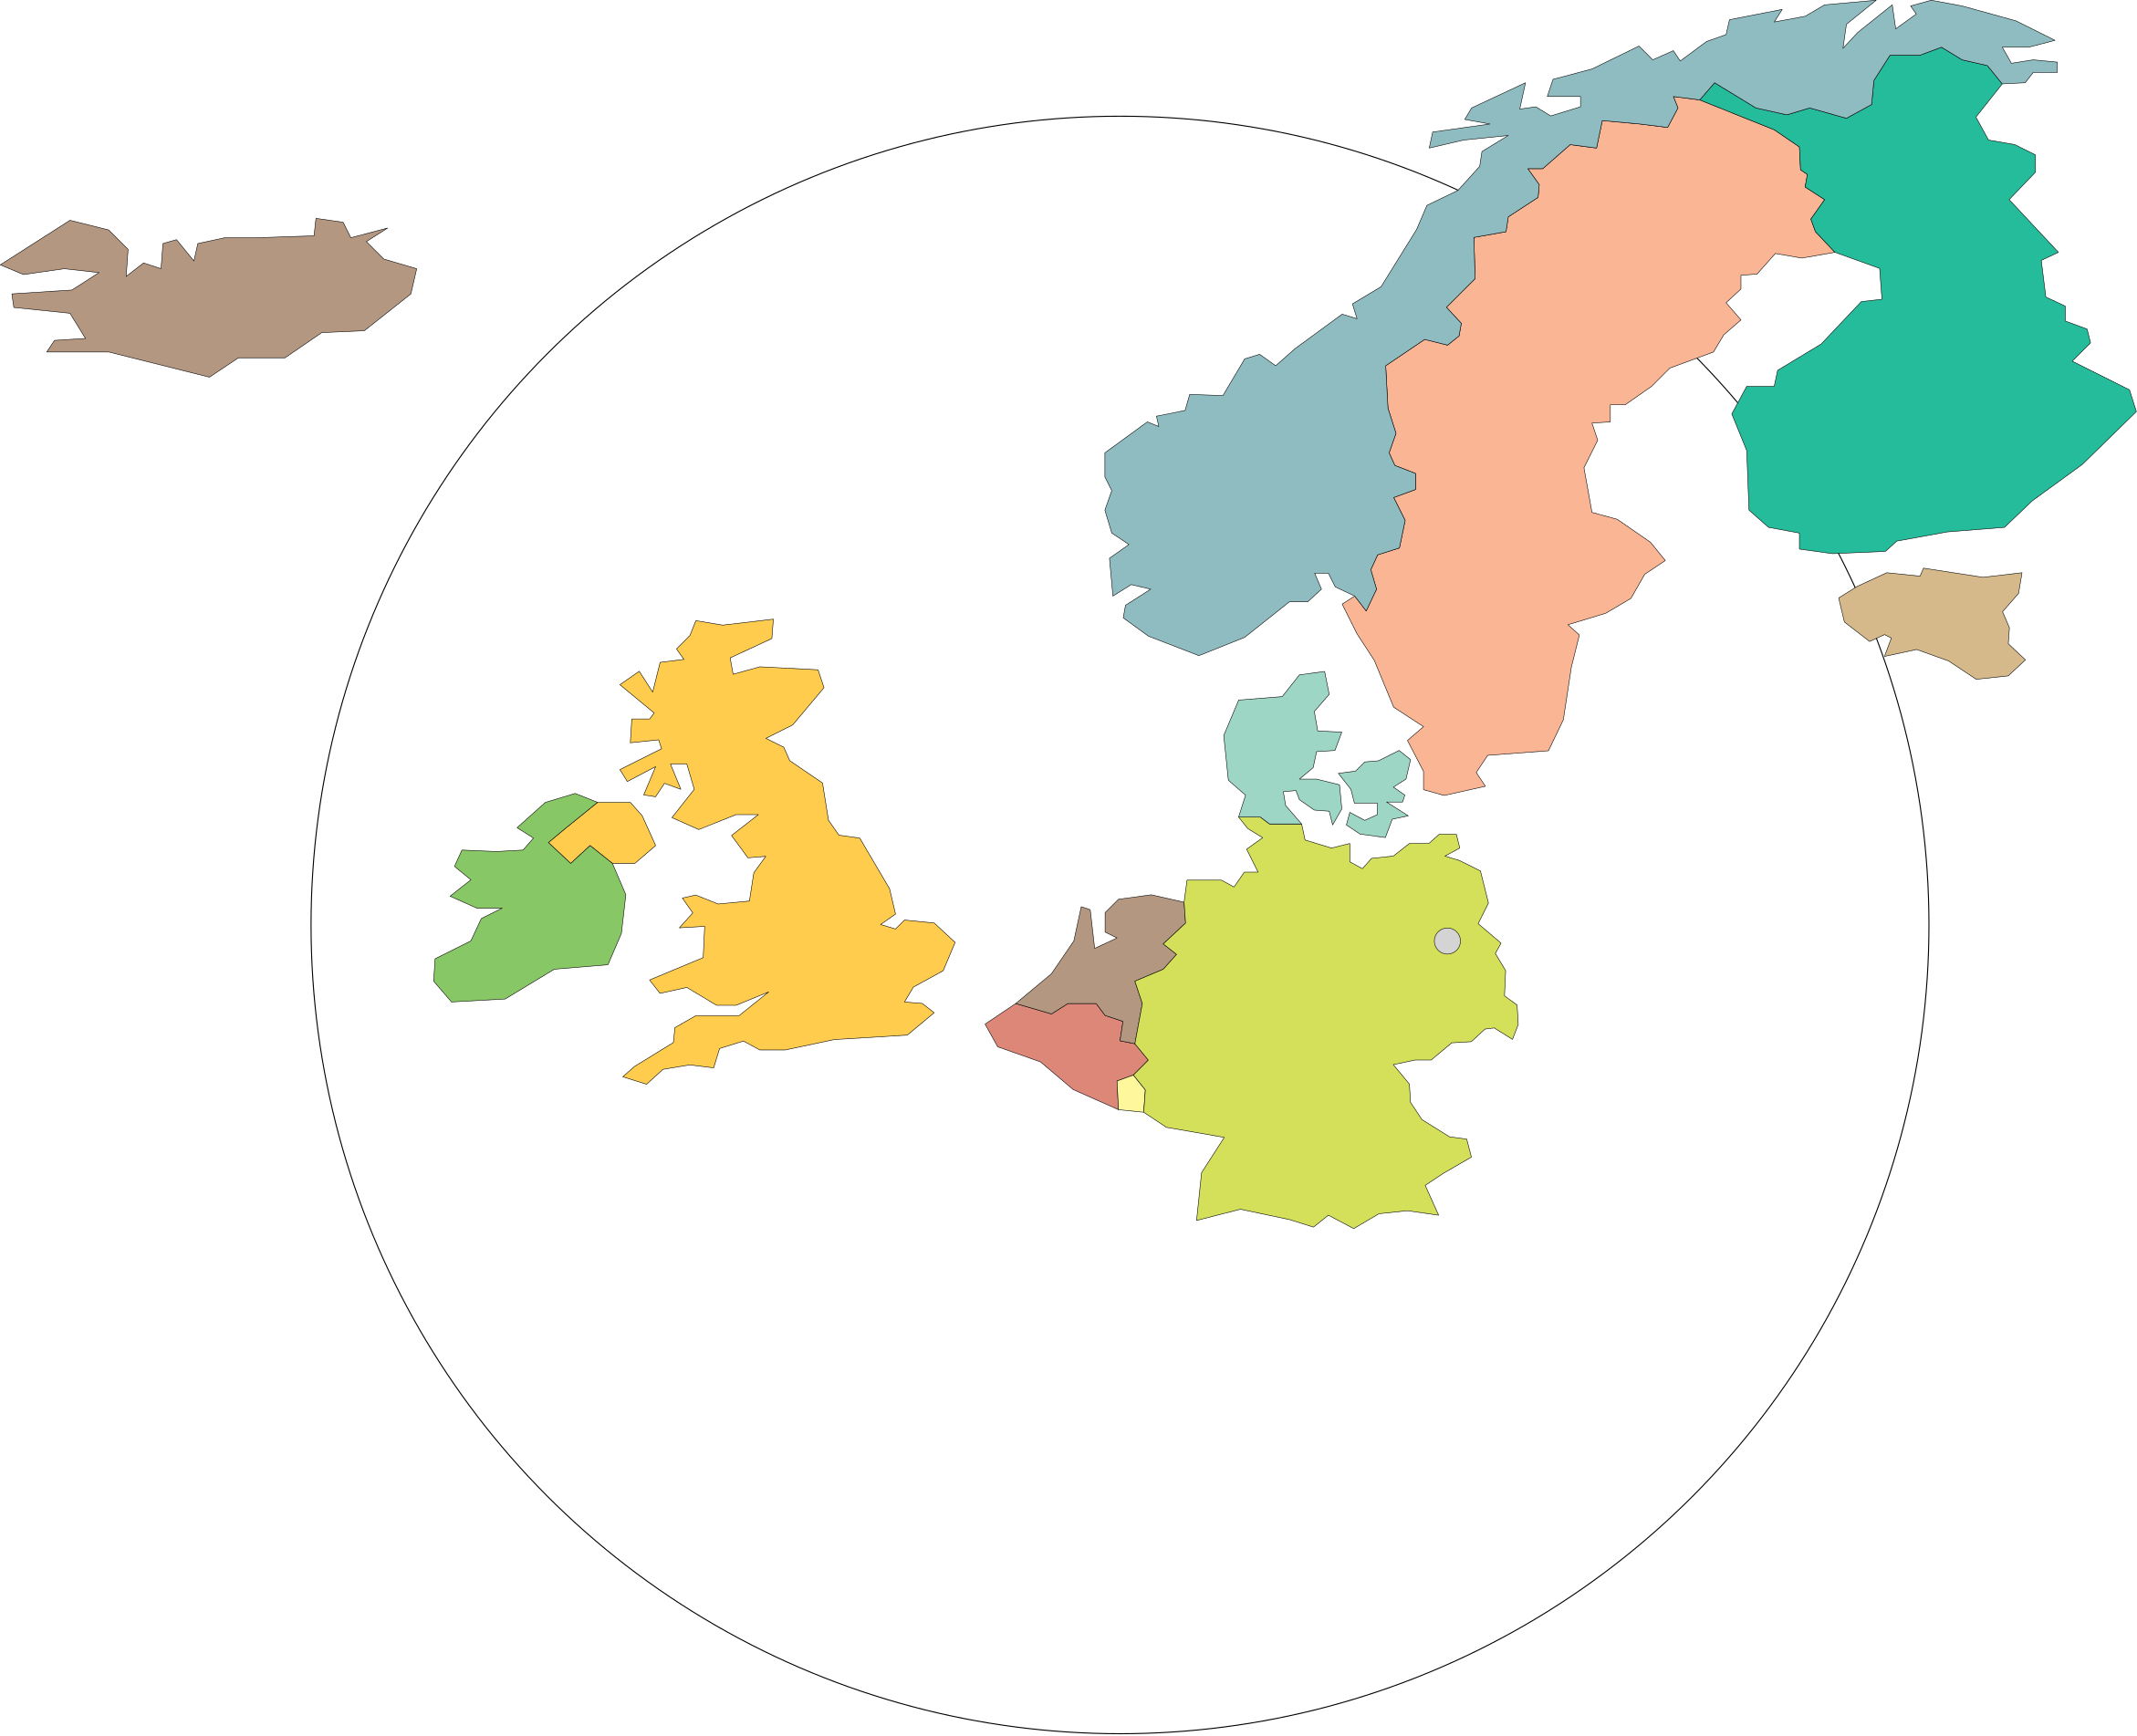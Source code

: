 <?xml version="1.0"?>
<!DOCTYPE ipe SYSTEM "ipe.dtd">
<ipe version="70218" creator="Ipe 7.2.24">
<info created="D:20210916204406" modified="D:20210916204422"/>
<ipestyle>
<opacity name="10%" value="0.1"/>
<opacity name="20%" value="0.2"/>
<opacity name="30%" value="0.3"/>
<opacity name="40%" value="0.4"/>
<opacity name="50%" value="0.5"/>
<opacity name="60%" value="0.6"/>
<opacity name="70%" value="0.7"/>
<opacity name="80%" value="0.8"/>
<opacity name="90%" value="0.9"/>
<layout paper="952 696" origin="0 0" frame="952 696" crop="no"/>
<pathstyle cap="0" join="0" fillrule="wind"/>
</ipestyle>
<page>
<layer name="alpha"/>
<view layers="alpha" active="alpha"/>
<path layer="alpha" matrix="13.6951 0 0 13.6951 -3559.35 -6604.29" stroke="0" pen="0.4" cap="0" join="1">
23.3047 0 0 23.3047 292.258 506.313 e
</path>
<path matrix="13.6951 0 0 13.6951 -3559.35 -6604.29" stroke="0" fill="0.867 0.529 0.475" pen="0.2" cap="0" join="1">
288.371 503.456 m
289.254 504.049 l
290.284 503.749 l
290.756 504.049 l
291.571 504.049 l
291.829 503.706 l
292.344 503.534 l
292.258 502.976 l
292.687 502.89 l
293.074 502.418 l
292.644 501.989 l
292.172 501.817 l
292.216 500.99 l
290.91 501.57 l
289.967 502.368 l
288.734 502.803 l
h
</path>
<path matrix="13.6951 0 0 13.6951 -3559.35 -6604.29" stroke="0" fill="0.996 0.965 0.608" pen="0.2" cap="0" join="1">
292.644 501.989 m
292.988 501.56 l
292.941 500.917 l
292.216 500.99 l
292.172 501.817 l
h
</path>
<path matrix="13.6951 0 0 13.6951 -3559.35 -6604.29" stroke="0" fill="0.706 0.592 0.506" pen="0.2" cap="0" join="1">
289.254 504.049 m
290.284 504.908 l
290.928 505.852 l
291.142 506.839 l
291.4 506.753 l
291.528 505.637 l
292.172 505.938 l
291.829 506.109 l
291.829 506.667 l
292.215 507.054 l
293.159 507.182 l
294.104 506.968 l
294.147 506.367 l
293.503 505.766 l
293.889 505.465 l
293.503 505.036 l
292.687 504.693 l
292.902 504.049 l
292.687 502.89 l
292.258 502.976 l
292.344 503.534 l
291.829 503.706 l
291.571 504.049 l
290.756 504.049 l
290.284 503.749 l
h
</path>
<path matrix="13.6951 0 0 13.6951 -3559.35 -6604.29" stroke="0" fill="1 0.8 0.302" pen="0.2" cap="0" join="1">
286.904 503.784 m
286.131 503.14 l
284.028 503.011 l
282.612 502.711 l
281.882 502.711 l
281.41 502.968 l
280.723 502.754 l
280.552 502.196 l
279.865 502.281 l
279.092 502.153 l
278.62 501.723 l
277.933 501.938 l
278.277 502.239 l
279.393 502.925 l
279.436 503.355 l
280.037 503.698 l
281.281 503.698 l
282.14 504.385 l
281.195 503.998 l
280.637 503.998 l
279.779 504.513 l
279.006 504.342 l
278.706 504.728 l
280.251 505.372 l
280.294 506.273 l
279.564 506.23 l
279.951 506.66 l
279.65 507.089 l
280.037 507.175 l
280.68 506.917 l
281.582 507.003 l
281.71 507.818 l
282.054 508.291 l
281.539 508.248 l
281.067 508.891 l
281.839 509.492 l
281.195 509.492 l
280.122 509.063 l
279.35 509.407 l
279.994 510.222 l
279.779 510.952 l
279.307 510.952 l
279.607 510.222 l
279.135 510.394 l
278.878 510.007 l
278.537 510.06 l
278.881 510.876 l
278.065 510.447 l
277.851 510.79 l
279.052 511.391 l
278.967 511.648 l
278.151 511.563 l
278.194 512.249 l
278.709 512.249 l
278.838 512.421 l
277.851 513.237 l
278.409 513.623 l
278.795 513.022 l
279.01 513.88 l
279.696 513.966 l
279.482 514.267 l
279.868 514.653 l
280.04 515.082 l
280.812 514.953 l
282.272 515.125 l
282.229 514.567 l
281.027 514.009 l
281.113 513.537 l
281.885 513.752 l
283.559 513.666 l
283.731 513.151 l
282.83 512.078 l
282.057 511.691 l
282.572 511.434 l
282.744 511.047 l
283.688 510.404 l
283.86 509.331 l
284.16 508.901 l
284.761 508.816 l
285.62 507.356 l
285.791 506.627 l
285.362 506.326 l
285.791 506.197 l
286.049 506.455 l
286.907 506.369 l
287.508 505.811 l
287.165 504.995 l
286.306 504.523 l
286.049 504.094 l
286.564 504.051 l
h
</path>
<path matrix="13.6951 0 0 13.6951 -3559.35 -6604.29" stroke="0" fill="1 0.8 0.302" pen="0.2" cap="0" join="1">
277.207 509.846 m
276.305 509.116 l
275.79 508.687 l
276.434 508.086 l
276.992 508.601 l
277.636 508.086 l
278.28 508.086 l
278.881 508.601 l
278.494 509.459 l
278.151 509.846 l
h
</path>
<path matrix="13.6951 0 0 13.6951 -3559.35 -6604.29" stroke="0" fill="0.533 0.78 0.396" pen="0.2" cap="0" join="1">
277.636 508.086 m
278.022 507.185 l
277.894 506.069 l
277.507 505.167 l
275.962 505.038 l
274.546 504.18 l
273 504.094 l
272.485 504.695 l
272.528 505.339 l
273.558 505.854 l
273.859 506.498 l
274.46 506.798 l
273.73 506.798 l
272.958 507.142 l
273.558 507.614 l
273.086 508 l
273.301 508.472 l
274.288 508.429 l
275.061 508.472 l
275.361 508.816 l
274.889 509.116 l
275.705 509.846 l
276.563 510.103 l
277.207 509.846 l
276.305 509.116 l
275.79 508.687 l
276.434 508.086 l
276.992 508.601 l
h
</path>
<path matrix="13.6951 0 0 13.6951 -3559.35 -6604.29" stroke="0" fill="0.706 0.592 0.506" pen="0.2" cap="0" join="1">
271.83 524.498 m
270.49 523.437 l
269.263 523.382 l
268.203 522.656 l
266.863 522.656 l
266.026 522.098 l
263.125 522.824 l
261.339 522.824 l
261.563 523.158 l
262.455 523.214 l
262.009 523.94 l
260.391 524.107 l
260.335 524.498 l
262.065 524.609 l
262.846 525.111 l
261.842 525.223 l
260.67 525.055 l
260 525.334 l
262.009 526.618 l
263.125 526.339 l
263.683 525.781 l
263.627 525 l
264.129 525.39 l
264.632 525.223 l
264.687 525.948 l
265.078 526.06 l
265.58 525.446 l
265.692 525.948 l
266.473 526.116 l
267.366 526.116 l
269.04 526.171 l
269.095 526.674 l
269.877 526.562 l
270.1 526.116 l
271.16 526.395 l
270.546 526.004 l
271.048 525.502 l
271.997 525.223 l
h
</path>
<path matrix="13.6951 0 0 13.6951 -3559.35 -6604.29" stroke="0" fill="0.831 0.878 0.353" pen="0.2" cap="0" join="1">
294.104 506.968 m
294.189 507.605 l
295.18 507.605 l
295.543 507.407 l
295.84 507.836 l
296.236 507.836 l
295.906 508.496 l
296.369 508.827 l
295.939 509.091 l
295.675 509.421 l
296.302 509.421 l
296.567 509.223 l
297.491 509.223 l
297.59 508.761 l
298.35 508.529 l
298.878 508.661 l
298.878 508.133 l
299.241 507.935 l
299.505 508.232 l
300.132 508.298 l
300.595 508.661 l
301.156 508.661 l
301.453 508.926 l
301.948 508.926 l
302.047 508.529 l
301.618 508.298 l
302.047 508.166 l
302.642 507.869 l
302.873 506.945 l
302.576 506.35 l
303.236 505.789 l
303.071 505.492 l
303.368 504.997 l
303.335 504.27 l
303.698 504.006 l
303.731 503.445 l
303.566 503.016 l
303.038 503.346 l
302.774 503.313 l
302.378 502.95 l
301.816 502.917 l
301.222 502.421 l
300.76 502.421 l
300.132 502.289 l
300.595 501.728 l
300.628 501.2 l
300.958 500.704 l
301.75 500.209 l
302.246 500.143 l
302.381 499.624 l
301.566 499.152 l
301.051 498.809 l
301.437 497.95 l
300.536 498.079 l
299.72 497.993 l
298.991 497.564 l
298.261 497.95 l
297.832 497.607 l
297.145 497.822 l
295.729 498.122 l
294.464 497.798 l
294.609 499.176 l
295.262 500.192 l
293.594 500.482 l
292.941 500.917 l
292.988 501.56 l
292.644 501.989 l
293.074 502.418 l
292.687 502.89 l
292.902 504.049 l
292.687 504.693 l
293.503 505.036 l
293.889 505.465 l
293.503 505.766 l
294.147 506.367 l
h
</path>
<path matrix="13.6951 0 0 13.6951 -3559.35 -6604.29" stroke="0" fill="0.831" pen="0.2" cap="0" join="1">
0.37661 0 0 0.37661 301.69 505.85 e
</path>
<path matrix="13.6951 0 0 13.6951 -3559.35 -6604.29" stroke="0" fill="0.62 0.839 0.773" pen="0.2" cap="0" join="1">
295.675 509.421 m
295.875 510.054 l
295.38 510.483 l
295.247 511.77 l
295.677 512.794 l
296.931 512.893 l
297.427 513.52 l
298.153 513.619 l
298.285 512.959 l
297.856 512.464 l
297.955 511.903 l
298.648 511.87 l
298.45 511.341 l
297.922 511.308 l
297.823 510.846 l
297.427 510.516 l
297.922 510.516 l
298.582 510.351 l
298.648 509.657 l
298.384 509.195 l
298.285 509.591 l
297.856 509.624 l
297.427 509.922 l
297.328 510.186 l
296.964 510.153 l
297.03 509.756 l
297.491 509.223 l
296.567 509.223 l
296.302 509.421 l
h
</path>
<path matrix="13.6951 0 0 13.6951 -3559.35 -6604.29" stroke="0" fill="0.62 0.839 0.773" pen="0.2" cap="0" join="1">
300.299 511.341 m
300.629 511.077 l
300.497 510.516 l
300.134 510.285 l
300.464 510.054 l
300.398 509.855 l
299.936 509.855 l
300.563 509.459 l
300.101 509.36 l
299.903 508.832 l
299.176 508.931 l
298.78 509.195 l
298.879 509.558 l
299.309 509.327 l
299.672 509.492 l
299.672 509.822 l
299.011 509.822 l
298.912 510.219 l
298.549 510.681 l
299.044 510.747 l
299.309 511.011 l
299.705 511.044 l
h
</path>
<path matrix="13.6951 0 0 13.6951 -3559.35 -6604.29" stroke="0" fill="0.835 0.725 0.541" pen="0.2" cap="0" join="1">
317.848 513.491 m
318.343 513.953 l
317.848 514.416 l
317.881 514.878 l
317.683 515.34 l
318.145 515.868 l
318.244 516.463 l
317.122 516.331 l
315.405 516.595 l
315.306 516.364 l
314.348 516.463 l
313.49 516.066 l
312.962 515.736 l
313.127 515.043 l
313.853 514.482 l
314.282 514.68 l
314.48 514.581 l
314.282 514.052 l
315.207 514.251 l
316.131 513.92 l
316.924 513.392 l
h
</path>
<path matrix="13.6951 0 0 13.6951 -3559.35 -6604.29" stroke="0" fill="0.98 0.714 0.58" pen="0.2" cap="0" join="1">
301.002 510.211 m
301.596 510.045 l
302.785 510.31 l
302.521 510.706 l
302.851 511.201 l
304.601 511.333 l
305.03 512.225 l
305.261 513.743 l
305.492 514.668 l
305.162 514.965 l
306.251 515.295 l
306.978 515.724 l
307.374 516.418 l
307.968 516.814 l
307.539 517.342 l
306.582 518.003 l
305.855 518.201 l
305.624 519.488 l
306.02 520.281 l
305.855 520.776 l
306.384 520.809 l
306.384 521.304 l
306.813 521.304 l
307.572 521.833 l
308.1 522.361 l
309.355 522.823 l
309.652 523.318 l
310.147 523.748 l
309.718 524.243 l
310.147 524.639 l
310.147 525.035 l
310.61 525.068 l
311.138 525.662 l
311.897 525.53 l
312.855 525.696 l
312.294 526.29 l
312.161 526.653 l
312.558 527.214 l
311.996 527.577 l
312.062 527.941 l
311.864 528.073 l
311.831 528.733 l
311.105 529.228 l
308.959 530.087 l
308.199 530.186 l
308.332 529.856 l
308.034 529.294 l
307.242 529.393 l
306.152 529.492 l
305.987 528.7 l
305.228 528.799 l
304.436 528.106 l
304.006 528.106 l
304.336 527.644 l
304.303 527.28 l
303.445 526.719 l
303.379 526.29 l
302.454 526.125 l
302.488 524.936 l
301.662 524.111 l
302.091 523.648 l
302.025 523.285 l
301.695 523.021 l
301.035 523.186 l
299.912 522.427 l
299.978 521.205 l
300.209 520.479 l
300.011 519.918 l
300.176 519.554 l
300.771 519.323 l
300.771 518.861 l
300.143 518.63 l
300.473 517.97 l
300.308 517.177 l
299.681 516.979 l
299.483 516.55 l
299.648 515.989 l
299.351 515.361 l
299.021 515.79 l
298.658 515.559 l
299.087 514.701 l
299.582 513.941 l
300.143 512.588 l
301.002 512.027 l
300.54 511.63 l
301.002 510.739 l
h
</path>
<path matrix="13.6951 0 0 13.6951 -3559.35 -6604.29" stroke="0" fill="0.145 0.737 0.612" pen="0.2" cap="0" join="1">
312.855 525.696 m
314.142 525.233 l
314.209 524.342 l
313.614 524.276 l
312.459 523.054 l
311.204 522.295 l
311.105 521.833 l
310.313 521.833 l
309.883 521.04 l
310.313 519.984 l
310.379 518.267 l
310.94 517.771 l
311.831 517.606 l
311.831 517.144 l
312.789 517.012 l
314.308 517.078 l
314.638 517.375 l
316.09 517.639 l
317.741 517.771 l
318.534 518.531 l
319.986 519.587 l
321.538 521.106 l
321.34 521.733 l
319.689 522.559 l
320.218 523.087 l
320.119 523.483 l
319.491 523.715 l
319.491 524.144 l
318.93 524.408 l
318.798 525.464 l
319.293 525.696 l
317.873 527.214 l
318.633 528.007 l
318.633 528.502 l
318.038 528.799 l
317.279 528.931 l
316.916 529.592 l
317.675 530.549 l
317.246 531.077 l
316.52 531.242 l
315.925 531.606 l
315.298 531.374 l
314.44 531.374 l
313.977 530.648 l
313.911 529.955 l
313.185 529.558 l
312.128 529.856 l
311.468 529.658 l
310.577 529.856 l
309.388 530.582 l
308.959 530.087 l
311.105 529.228 l
311.831 528.733 l
311.864 528.073 l
312.062 527.941 l
311.996 527.577 l
312.558 527.214 l
312.161 526.653 l
312.294 526.29 l
h
</path>
<path matrix="13.6951 0 0 13.6951 -3559.35 -6604.29" stroke="0" fill="0.561 0.737 0.757" pen="0.2" cap="0" join="1">
299.021 515.79 m
298.459 516.055 l
298.261 516.451 l
297.865 516.451 l
298.063 515.989 l
297.667 515.625 l
297.139 515.625 l
295.851 514.602 l
294.53 514.074 l
293.078 514.635 l
292.351 515.163 l
292.417 515.526 l
293.144 515.989 l
292.582 516.121 l
292.054 515.79 l
291.955 516.88 l
292.516 517.276 l
292.021 517.606 l
291.823 518.267 l
292.021 518.828 l
291.823 519.224 l
291.823 519.918 l
293.045 520.809 l
293.375 520.677 l
293.309 520.974 l
294.134 521.139 l
294.266 521.601 l
295.224 521.568 l
295.851 522.625 l
296.28 522.757 l
296.743 522.427 l
297.304 522.922 l
298.658 523.913 l
299.087 523.781 l
298.955 524.21 l
299.78 524.705 l
300.804 526.356 l
301.101 527.049 l
301.992 527.478 l
302.62 528.172 l
302.686 528.601 l
303.445 529.063 l
302.157 528.931 l
301.167 528.7 l
301.266 529.162 l
302.917 529.393 l
302.19 529.525 l
302.388 529.856 l
303.94 530.582 l
303.775 529.823 l
304.237 529.889 l
304.667 529.625 l
305.525 529.889 l
305.525 530.186 l
304.568 530.186 l
304.733 530.681 l
305.855 530.978 l
307.209 531.639 l
307.605 531.242 l
308.199 531.506 l
308.398 531.209 l
309.157 531.771 l
309.718 531.969 l
309.817 532.398 l
311.336 532.695 l
311.105 532.332 l
311.996 532.497 l
312.558 532.827 l
314.043 532.959 l
313.185 532.266 l
313.086 531.573 l
313.515 532.035 l
314.506 532.827 l
314.605 532.134 l
315.199 532.563 l
315.034 532.794 l
315.628 532.959 l
316.52 532.794 l
318.071 532.365 l
319.194 531.804 l
318.435 531.606 l
317.675 531.606 l
317.939 531.143 l
318.567 531.242 l
319.26 531.176 l
319.26 530.879 l
318.567 530.879 l
318.336 530.582 l
317.675 530.549 l
317.246 531.077 l
316.52 531.242 l
315.925 531.606 l
315.298 531.374 l
314.44 531.374 l
313.977 530.648 l
313.911 529.955 l
313.185 529.558 l
312.128 529.856 l
311.468 529.658 l
310.577 529.856 l
309.388 530.582 l
308.959 530.087 l
308.199 530.186 l
308.332 529.856 l
308.034 529.294 l
307.242 529.393 l
306.152 529.492 l
305.987 528.7 l
305.228 528.799 l
304.436 528.106 l
304.006 528.106 l
304.336 527.644 l
304.303 527.28 l
303.445 526.719 l
303.379 526.29 l
302.454 526.125 l
302.488 524.936 l
301.662 524.111 l
302.091 523.648 l
302.025 523.285 l
301.695 523.021 l
301.035 523.186 l
299.912 522.427 l
299.978 521.205 l
300.209 520.479 l
300.011 519.918 l
300.176 519.554 l
300.771 519.323 l
300.771 518.861 l
300.143 518.63 l
300.473 517.97 l
300.308 517.177 l
299.681 516.979 l
299.483 516.55 l
299.648 515.989 l
299.351 515.361 l
h
</path>
</page>
</ipe>
